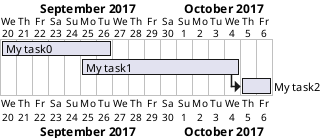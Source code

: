 {
  "sha1": "4xfkztkn5dskx5qiuudmkai4vwfgmoi",
  "insertion": {
    "when": "2024-05-30T20:48:20.602Z",
    "user": "plantuml@gmail.com"
  }
}
@startgantt
Project starts 2017/09/20

[My task0] as [TASK0] lasts 7 days
[My task1] as [TASK1] lasts 10 days
[My task2] as [TASK2] lasts 2 days
[TASK1] starts the 2017/09/25

TASK1 -> TASK2
@endgantt
